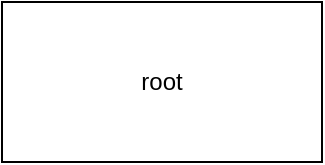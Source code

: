 <mxfile>
    <diagram id="XciUokaRc1WQ5YoEcjX4" name="第 1 页">
        <mxGraphModel dx="1204" dy="789" grid="1" gridSize="10" guides="1" tooltips="1" connect="1" arrows="1" fold="1" page="1" pageScale="1" pageWidth="827" pageHeight="1169" math="0" shadow="0">
            <root>
                <mxCell id="0"/>
                <mxCell id="1" parent="0"/>
                <mxCell id="2" value="root" style="rounded=0;whiteSpace=wrap;html=1;" vertex="1" parent="1">
                    <mxGeometry x="120" y="200" width="160" height="80" as="geometry"/>
                </mxCell>
            </root>
        </mxGraphModel>
    </diagram>
</mxfile>